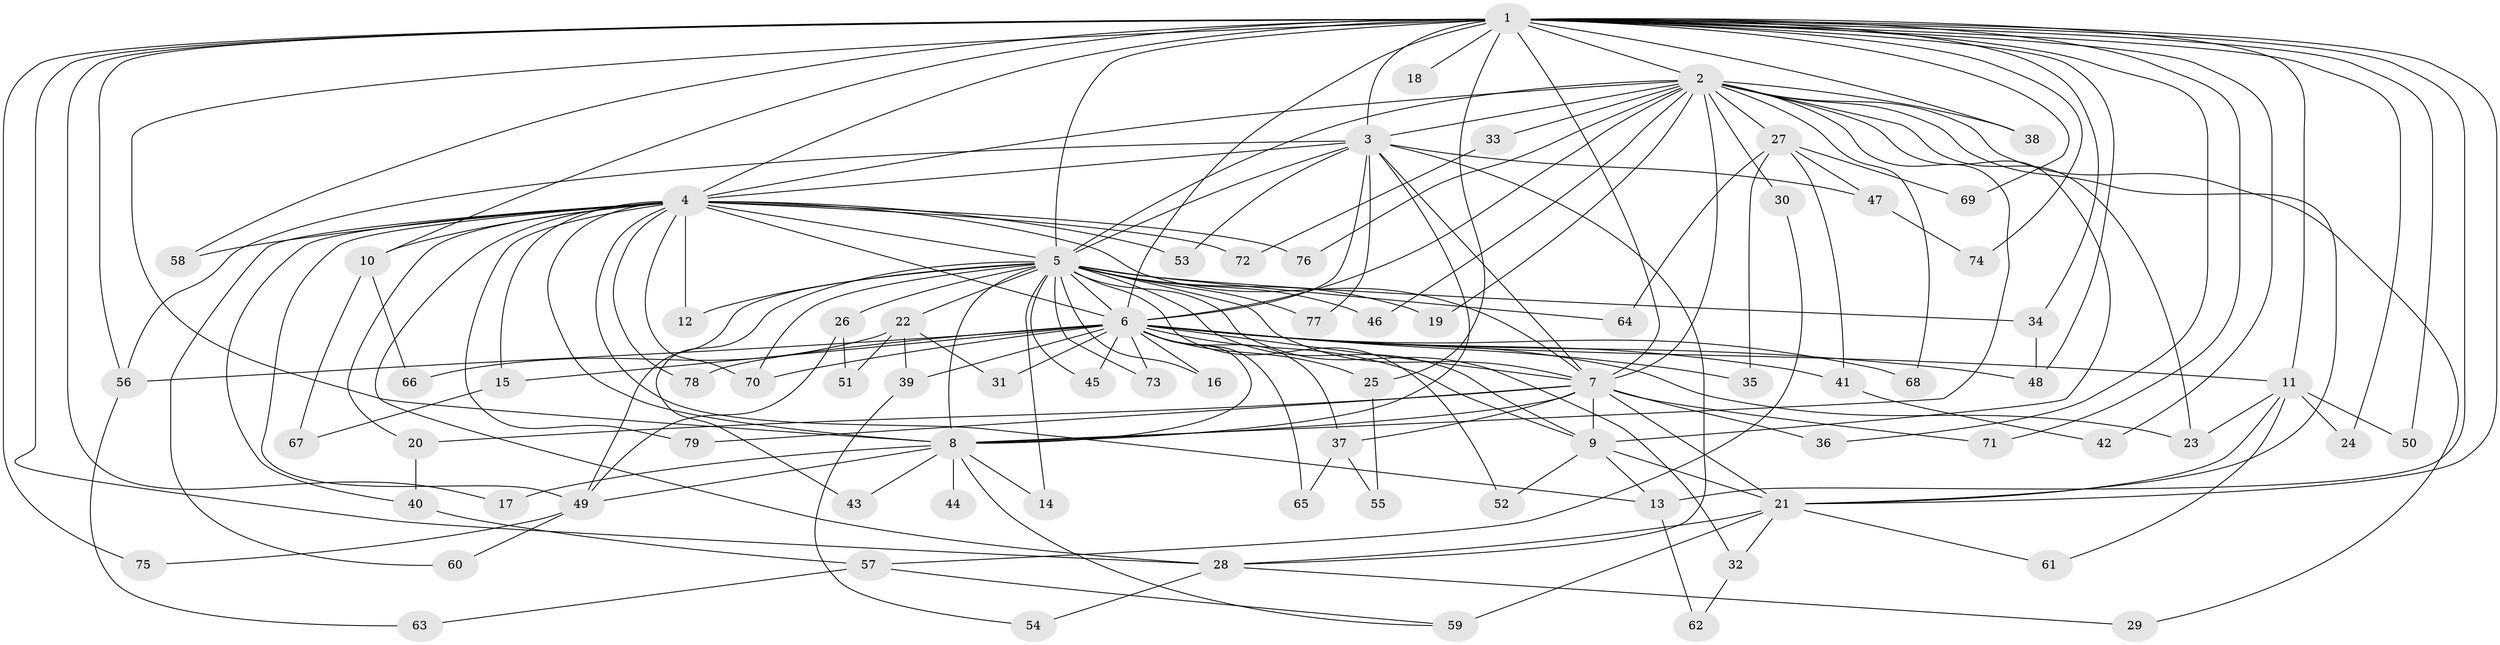 // original degree distribution, {33: 0.009009009009009009, 25: 0.009009009009009009, 16: 0.02702702702702703, 27: 0.009009009009009009, 26: 0.009009009009009009, 32: 0.009009009009009009, 17: 0.009009009009009009, 19: 0.009009009009009009, 2: 0.5855855855855856, 4: 0.06306306306306306, 8: 0.009009009009009009, 3: 0.2072072072072072, 6: 0.009009009009009009, 9: 0.009009009009009009, 7: 0.009009009009009009, 5: 0.018018018018018018}
// Generated by graph-tools (version 1.1) at 2025/49/03/04/25 22:49:43]
// undirected, 79 vertices, 178 edges
graph export_dot {
  node [color=gray90,style=filled];
  1;
  2;
  3;
  4;
  5;
  6;
  7;
  8;
  9;
  10;
  11;
  12;
  13;
  14;
  15;
  16;
  17;
  18;
  19;
  20;
  21;
  22;
  23;
  24;
  25;
  26;
  27;
  28;
  29;
  30;
  31;
  32;
  33;
  34;
  35;
  36;
  37;
  38;
  39;
  40;
  41;
  42;
  43;
  44;
  45;
  46;
  47;
  48;
  49;
  50;
  51;
  52;
  53;
  54;
  55;
  56;
  57;
  58;
  59;
  60;
  61;
  62;
  63;
  64;
  65;
  66;
  67;
  68;
  69;
  70;
  71;
  72;
  73;
  74;
  75;
  76;
  77;
  78;
  79;
  1 -- 2 [weight=1.0];
  1 -- 3 [weight=2.0];
  1 -- 4 [weight=1.0];
  1 -- 5 [weight=2.0];
  1 -- 6 [weight=1.0];
  1 -- 7 [weight=2.0];
  1 -- 8 [weight=2.0];
  1 -- 10 [weight=1.0];
  1 -- 11 [weight=1.0];
  1 -- 13 [weight=1.0];
  1 -- 17 [weight=1.0];
  1 -- 18 [weight=1.0];
  1 -- 21 [weight=1.0];
  1 -- 24 [weight=1.0];
  1 -- 25 [weight=1.0];
  1 -- 28 [weight=1.0];
  1 -- 34 [weight=1.0];
  1 -- 36 [weight=1.0];
  1 -- 38 [weight=1.0];
  1 -- 42 [weight=1.0];
  1 -- 48 [weight=1.0];
  1 -- 50 [weight=1.0];
  1 -- 56 [weight=1.0];
  1 -- 58 [weight=1.0];
  1 -- 69 [weight=1.0];
  1 -- 71 [weight=1.0];
  1 -- 74 [weight=1.0];
  1 -- 75 [weight=1.0];
  2 -- 3 [weight=1.0];
  2 -- 4 [weight=1.0];
  2 -- 5 [weight=2.0];
  2 -- 6 [weight=1.0];
  2 -- 7 [weight=3.0];
  2 -- 8 [weight=1.0];
  2 -- 9 [weight=1.0];
  2 -- 19 [weight=1.0];
  2 -- 21 [weight=1.0];
  2 -- 23 [weight=1.0];
  2 -- 27 [weight=1.0];
  2 -- 29 [weight=1.0];
  2 -- 30 [weight=1.0];
  2 -- 33 [weight=1.0];
  2 -- 38 [weight=1.0];
  2 -- 46 [weight=1.0];
  2 -- 68 [weight=1.0];
  2 -- 76 [weight=1.0];
  3 -- 4 [weight=1.0];
  3 -- 5 [weight=2.0];
  3 -- 6 [weight=1.0];
  3 -- 7 [weight=3.0];
  3 -- 8 [weight=1.0];
  3 -- 28 [weight=1.0];
  3 -- 47 [weight=1.0];
  3 -- 53 [weight=1.0];
  3 -- 56 [weight=1.0];
  3 -- 77 [weight=1.0];
  4 -- 5 [weight=3.0];
  4 -- 6 [weight=1.0];
  4 -- 7 [weight=2.0];
  4 -- 8 [weight=1.0];
  4 -- 10 [weight=1.0];
  4 -- 12 [weight=2.0];
  4 -- 13 [weight=1.0];
  4 -- 15 [weight=1.0];
  4 -- 20 [weight=1.0];
  4 -- 28 [weight=1.0];
  4 -- 40 [weight=1.0];
  4 -- 49 [weight=1.0];
  4 -- 53 [weight=1.0];
  4 -- 58 [weight=1.0];
  4 -- 60 [weight=1.0];
  4 -- 70 [weight=1.0];
  4 -- 72 [weight=1.0];
  4 -- 76 [weight=1.0];
  4 -- 78 [weight=1.0];
  4 -- 79 [weight=1.0];
  5 -- 6 [weight=2.0];
  5 -- 7 [weight=4.0];
  5 -- 8 [weight=2.0];
  5 -- 9 [weight=1.0];
  5 -- 12 [weight=1.0];
  5 -- 14 [weight=1.0];
  5 -- 16 [weight=1.0];
  5 -- 19 [weight=1.0];
  5 -- 22 [weight=2.0];
  5 -- 26 [weight=1.0];
  5 -- 32 [weight=1.0];
  5 -- 34 [weight=1.0];
  5 -- 43 [weight=1.0];
  5 -- 45 [weight=1.0];
  5 -- 46 [weight=1.0];
  5 -- 49 [weight=2.0];
  5 -- 52 [weight=1.0];
  5 -- 64 [weight=1.0];
  5 -- 70 [weight=1.0];
  5 -- 73 [weight=1.0];
  5 -- 77 [weight=1.0];
  6 -- 7 [weight=3.0];
  6 -- 8 [weight=2.0];
  6 -- 9 [weight=2.0];
  6 -- 11 [weight=1.0];
  6 -- 15 [weight=1.0];
  6 -- 16 [weight=1.0];
  6 -- 23 [weight=1.0];
  6 -- 25 [weight=1.0];
  6 -- 31 [weight=1.0];
  6 -- 35 [weight=1.0];
  6 -- 37 [weight=1.0];
  6 -- 39 [weight=1.0];
  6 -- 41 [weight=1.0];
  6 -- 45 [weight=1.0];
  6 -- 48 [weight=1.0];
  6 -- 56 [weight=2.0];
  6 -- 65 [weight=1.0];
  6 -- 68 [weight=1.0];
  6 -- 70 [weight=1.0];
  6 -- 73 [weight=1.0];
  6 -- 78 [weight=1.0];
  7 -- 8 [weight=2.0];
  7 -- 9 [weight=6.0];
  7 -- 20 [weight=1.0];
  7 -- 21 [weight=1.0];
  7 -- 36 [weight=1.0];
  7 -- 37 [weight=1.0];
  7 -- 71 [weight=1.0];
  7 -- 79 [weight=1.0];
  8 -- 14 [weight=1.0];
  8 -- 17 [weight=1.0];
  8 -- 43 [weight=1.0];
  8 -- 44 [weight=1.0];
  8 -- 49 [weight=1.0];
  8 -- 59 [weight=1.0];
  9 -- 13 [weight=1.0];
  9 -- 21 [weight=1.0];
  9 -- 52 [weight=1.0];
  10 -- 66 [weight=1.0];
  10 -- 67 [weight=1.0];
  11 -- 21 [weight=2.0];
  11 -- 23 [weight=1.0];
  11 -- 24 [weight=1.0];
  11 -- 50 [weight=1.0];
  11 -- 61 [weight=1.0];
  13 -- 62 [weight=1.0];
  15 -- 67 [weight=1.0];
  20 -- 40 [weight=1.0];
  21 -- 28 [weight=1.0];
  21 -- 32 [weight=1.0];
  21 -- 59 [weight=2.0];
  21 -- 61 [weight=1.0];
  22 -- 31 [weight=1.0];
  22 -- 39 [weight=1.0];
  22 -- 51 [weight=1.0];
  22 -- 66 [weight=1.0];
  25 -- 55 [weight=1.0];
  26 -- 49 [weight=1.0];
  26 -- 51 [weight=1.0];
  27 -- 35 [weight=1.0];
  27 -- 41 [weight=1.0];
  27 -- 47 [weight=1.0];
  27 -- 64 [weight=1.0];
  27 -- 69 [weight=1.0];
  28 -- 29 [weight=1.0];
  28 -- 54 [weight=1.0];
  30 -- 57 [weight=1.0];
  32 -- 62 [weight=1.0];
  33 -- 72 [weight=1.0];
  34 -- 48 [weight=1.0];
  37 -- 55 [weight=1.0];
  37 -- 65 [weight=1.0];
  39 -- 54 [weight=1.0];
  40 -- 57 [weight=1.0];
  41 -- 42 [weight=1.0];
  47 -- 74 [weight=1.0];
  49 -- 60 [weight=1.0];
  49 -- 75 [weight=1.0];
  56 -- 63 [weight=1.0];
  57 -- 59 [weight=1.0];
  57 -- 63 [weight=1.0];
}
